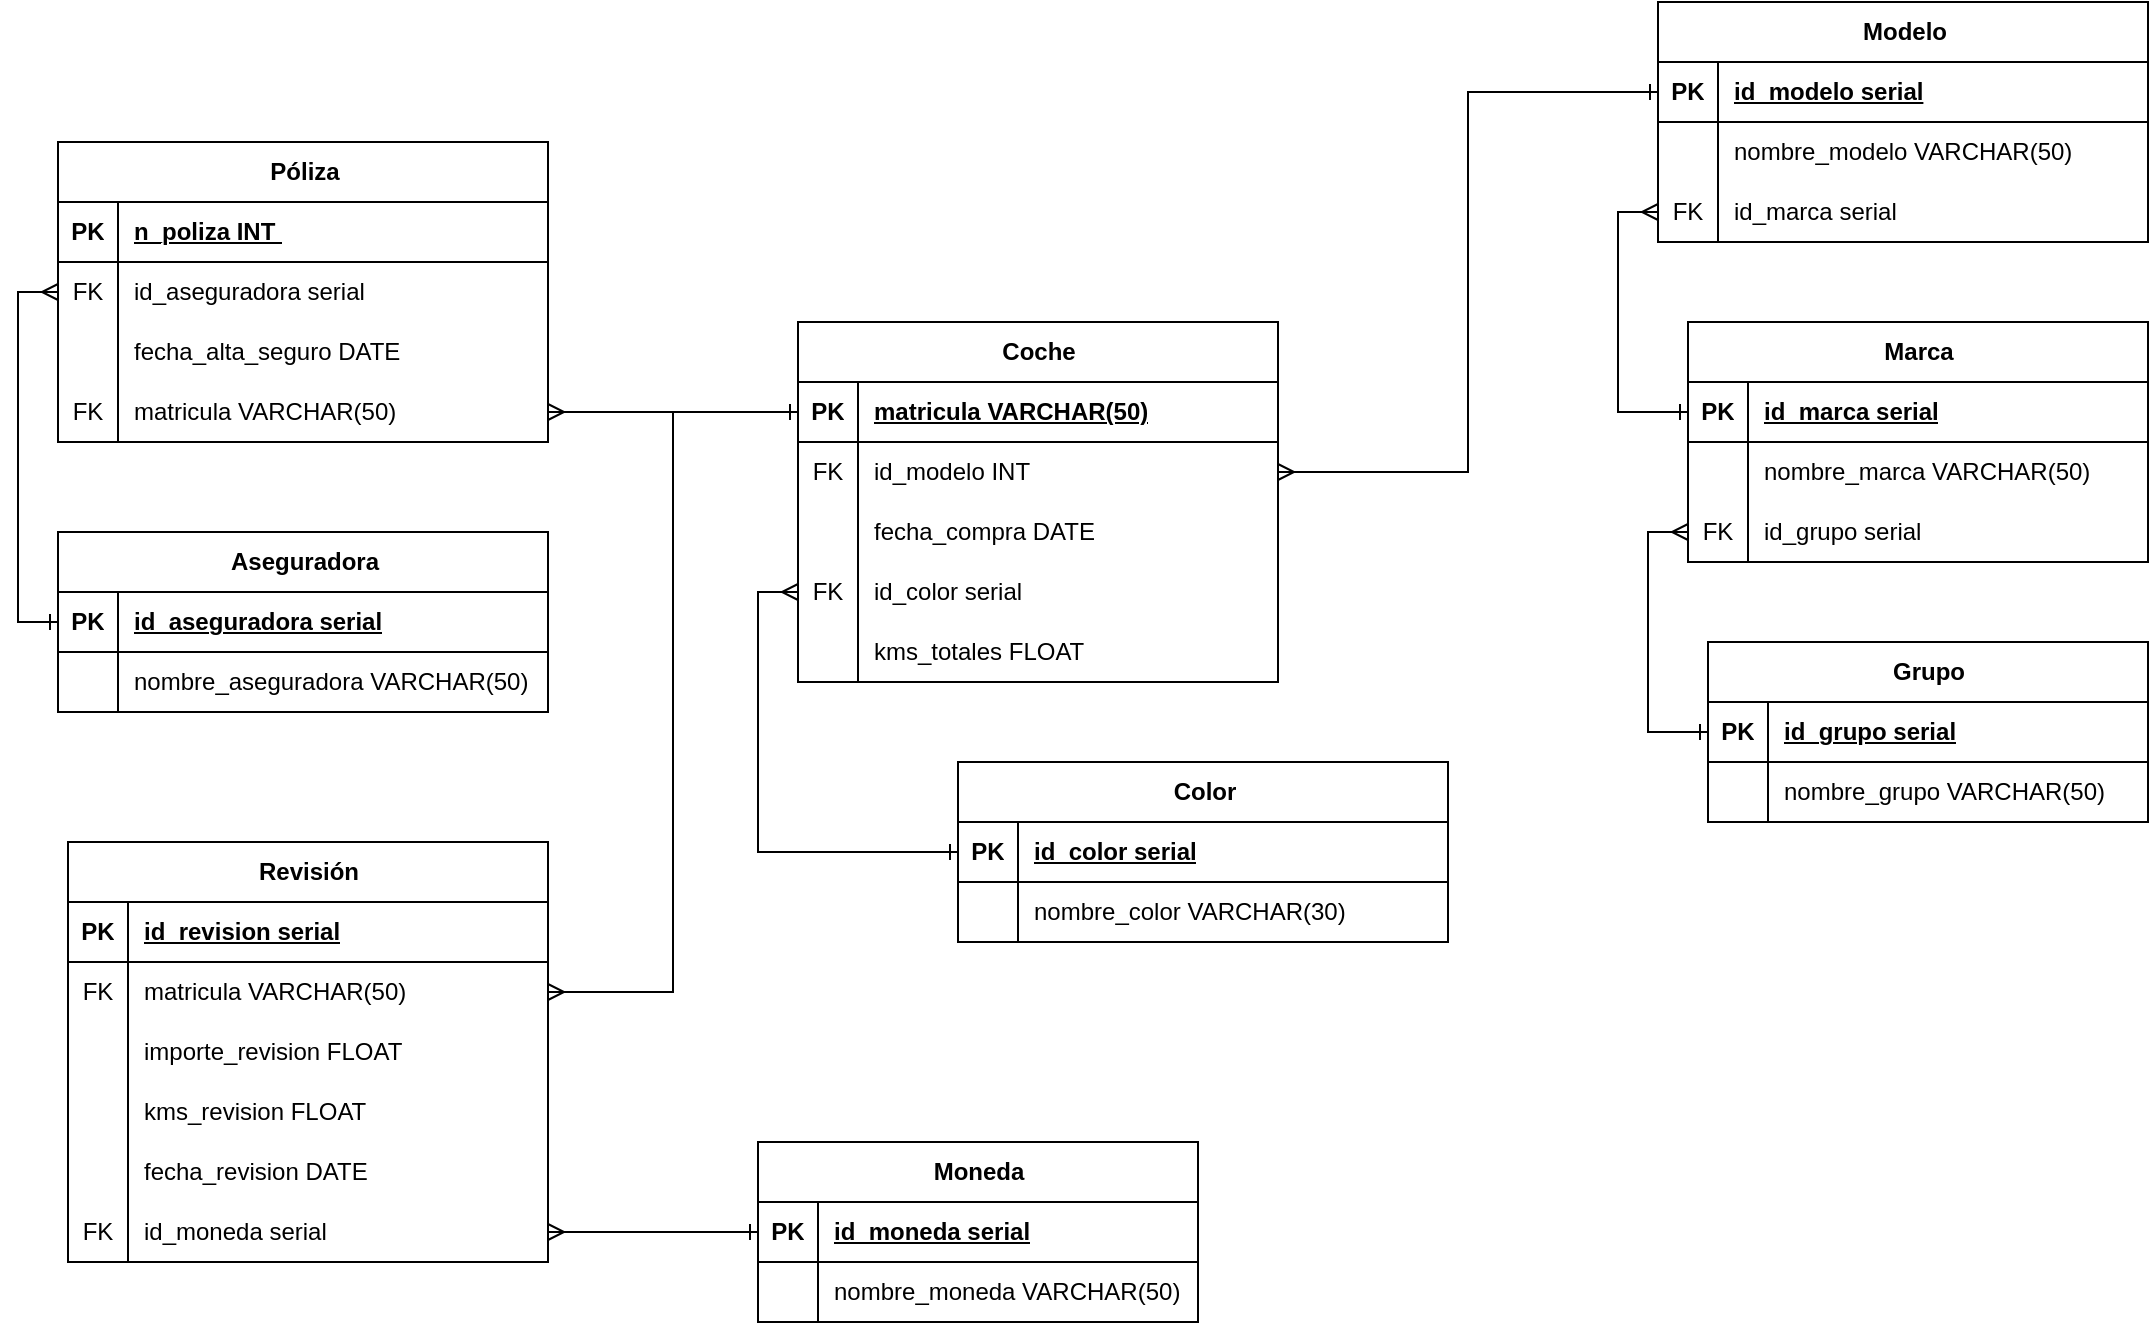 <mxfile version="21.6.8" type="device">
  <diagram id="C5RBs43oDa-KdzZeNtuy" name="Page-1">
    <mxGraphModel dx="1041" dy="820" grid="1" gridSize="10" guides="1" tooltips="1" connect="1" arrows="1" fold="1" page="1" pageScale="1" pageWidth="827" pageHeight="1169" math="0" shadow="0">
      <root>
        <mxCell id="WIyWlLk6GJQsqaUBKTNV-0" />
        <mxCell id="WIyWlLk6GJQsqaUBKTNV-1" parent="WIyWlLk6GJQsqaUBKTNV-0" />
        <mxCell id="bD9-kRWBOgqhLCxQoNnA-15" value="Coche" style="shape=table;startSize=30;container=1;collapsible=1;childLayout=tableLayout;fixedRows=1;rowLines=0;fontStyle=1;align=center;resizeLast=1;html=1;" parent="WIyWlLk6GJQsqaUBKTNV-1" vertex="1">
          <mxGeometry x="460" y="220" width="240" height="180" as="geometry" />
        </mxCell>
        <mxCell id="bD9-kRWBOgqhLCxQoNnA-16" value="" style="shape=tableRow;horizontal=0;startSize=0;swimlaneHead=0;swimlaneBody=0;fillColor=none;collapsible=0;dropTarget=0;points=[[0,0.5],[1,0.5]];portConstraint=eastwest;top=0;left=0;right=0;bottom=1;" parent="bD9-kRWBOgqhLCxQoNnA-15" vertex="1">
          <mxGeometry y="30" width="240" height="30" as="geometry" />
        </mxCell>
        <mxCell id="bD9-kRWBOgqhLCxQoNnA-17" value="PK" style="shape=partialRectangle;connectable=0;fillColor=none;top=0;left=0;bottom=0;right=0;fontStyle=1;overflow=hidden;whiteSpace=wrap;html=1;" parent="bD9-kRWBOgqhLCxQoNnA-16" vertex="1">
          <mxGeometry width="30" height="30" as="geometry">
            <mxRectangle width="30" height="30" as="alternateBounds" />
          </mxGeometry>
        </mxCell>
        <mxCell id="bD9-kRWBOgqhLCxQoNnA-18" value="matricula VARCHAR(50)" style="shape=partialRectangle;connectable=0;fillColor=none;top=0;left=0;bottom=0;right=0;align=left;spacingLeft=6;fontStyle=5;overflow=hidden;whiteSpace=wrap;html=1;" parent="bD9-kRWBOgqhLCxQoNnA-16" vertex="1">
          <mxGeometry x="30" width="210" height="30" as="geometry">
            <mxRectangle width="210" height="30" as="alternateBounds" />
          </mxGeometry>
        </mxCell>
        <mxCell id="bD9-kRWBOgqhLCxQoNnA-25" value="" style="shape=tableRow;horizontal=0;startSize=0;swimlaneHead=0;swimlaneBody=0;fillColor=none;collapsible=0;dropTarget=0;points=[[0,0.5],[1,0.5]];portConstraint=eastwest;top=0;left=0;right=0;bottom=0;" parent="bD9-kRWBOgqhLCxQoNnA-15" vertex="1">
          <mxGeometry y="60" width="240" height="30" as="geometry" />
        </mxCell>
        <mxCell id="bD9-kRWBOgqhLCxQoNnA-26" value="FK" style="shape=partialRectangle;connectable=0;fillColor=none;top=0;left=0;bottom=0;right=0;editable=1;overflow=hidden;whiteSpace=wrap;html=1;" parent="bD9-kRWBOgqhLCxQoNnA-25" vertex="1">
          <mxGeometry width="30" height="30" as="geometry">
            <mxRectangle width="30" height="30" as="alternateBounds" />
          </mxGeometry>
        </mxCell>
        <mxCell id="bD9-kRWBOgqhLCxQoNnA-27" value="id_modelo INT&amp;nbsp;" style="shape=partialRectangle;connectable=0;fillColor=none;top=0;left=0;bottom=0;right=0;align=left;spacingLeft=6;overflow=hidden;whiteSpace=wrap;html=1;" parent="bD9-kRWBOgqhLCxQoNnA-25" vertex="1">
          <mxGeometry x="30" width="210" height="30" as="geometry">
            <mxRectangle width="210" height="30" as="alternateBounds" />
          </mxGeometry>
        </mxCell>
        <mxCell id="bD9-kRWBOgqhLCxQoNnA-41" value="" style="shape=tableRow;horizontal=0;startSize=0;swimlaneHead=0;swimlaneBody=0;fillColor=none;collapsible=0;dropTarget=0;points=[[0,0.5],[1,0.5]];portConstraint=eastwest;top=0;left=0;right=0;bottom=0;" parent="bD9-kRWBOgqhLCxQoNnA-15" vertex="1">
          <mxGeometry y="90" width="240" height="30" as="geometry" />
        </mxCell>
        <mxCell id="bD9-kRWBOgqhLCxQoNnA-42" value="" style="shape=partialRectangle;connectable=0;fillColor=none;top=0;left=0;bottom=0;right=0;editable=1;overflow=hidden;whiteSpace=wrap;html=1;" parent="bD9-kRWBOgqhLCxQoNnA-41" vertex="1">
          <mxGeometry width="30" height="30" as="geometry">
            <mxRectangle width="30" height="30" as="alternateBounds" />
          </mxGeometry>
        </mxCell>
        <mxCell id="bD9-kRWBOgqhLCxQoNnA-43" value="fecha_compra DATE" style="shape=partialRectangle;connectable=0;fillColor=none;top=0;left=0;bottom=0;right=0;align=left;spacingLeft=6;overflow=hidden;whiteSpace=wrap;html=1;" parent="bD9-kRWBOgqhLCxQoNnA-41" vertex="1">
          <mxGeometry x="30" width="210" height="30" as="geometry">
            <mxRectangle width="210" height="30" as="alternateBounds" />
          </mxGeometry>
        </mxCell>
        <mxCell id="bD9-kRWBOgqhLCxQoNnA-44" value="" style="shape=tableRow;horizontal=0;startSize=0;swimlaneHead=0;swimlaneBody=0;fillColor=none;collapsible=0;dropTarget=0;points=[[0,0.5],[1,0.5]];portConstraint=eastwest;top=0;left=0;right=0;bottom=0;" parent="bD9-kRWBOgqhLCxQoNnA-15" vertex="1">
          <mxGeometry y="120" width="240" height="30" as="geometry" />
        </mxCell>
        <mxCell id="bD9-kRWBOgqhLCxQoNnA-45" value="FK" style="shape=partialRectangle;connectable=0;fillColor=none;top=0;left=0;bottom=0;right=0;editable=1;overflow=hidden;whiteSpace=wrap;html=1;" parent="bD9-kRWBOgqhLCxQoNnA-44" vertex="1">
          <mxGeometry width="30" height="30" as="geometry">
            <mxRectangle width="30" height="30" as="alternateBounds" />
          </mxGeometry>
        </mxCell>
        <mxCell id="bD9-kRWBOgqhLCxQoNnA-46" value="id_color serial" style="shape=partialRectangle;connectable=0;fillColor=none;top=0;left=0;bottom=0;right=0;align=left;spacingLeft=6;overflow=hidden;whiteSpace=wrap;html=1;" parent="bD9-kRWBOgqhLCxQoNnA-44" vertex="1">
          <mxGeometry x="30" width="210" height="30" as="geometry">
            <mxRectangle width="210" height="30" as="alternateBounds" />
          </mxGeometry>
        </mxCell>
        <mxCell id="bD9-kRWBOgqhLCxQoNnA-71" value="" style="shape=tableRow;horizontal=0;startSize=0;swimlaneHead=0;swimlaneBody=0;fillColor=none;collapsible=0;dropTarget=0;points=[[0,0.5],[1,0.5]];portConstraint=eastwest;top=0;left=0;right=0;bottom=0;" parent="bD9-kRWBOgqhLCxQoNnA-15" vertex="1">
          <mxGeometry y="150" width="240" height="30" as="geometry" />
        </mxCell>
        <mxCell id="bD9-kRWBOgqhLCxQoNnA-72" value="" style="shape=partialRectangle;connectable=0;fillColor=none;top=0;left=0;bottom=0;right=0;editable=1;overflow=hidden;whiteSpace=wrap;html=1;" parent="bD9-kRWBOgqhLCxQoNnA-71" vertex="1">
          <mxGeometry width="30" height="30" as="geometry">
            <mxRectangle width="30" height="30" as="alternateBounds" />
          </mxGeometry>
        </mxCell>
        <mxCell id="bD9-kRWBOgqhLCxQoNnA-73" value="kms_totales FLOAT" style="shape=partialRectangle;connectable=0;fillColor=none;top=0;left=0;bottom=0;right=0;align=left;spacingLeft=6;overflow=hidden;whiteSpace=wrap;html=1;" parent="bD9-kRWBOgqhLCxQoNnA-71" vertex="1">
          <mxGeometry x="30" width="210" height="30" as="geometry">
            <mxRectangle width="210" height="30" as="alternateBounds" />
          </mxGeometry>
        </mxCell>
        <mxCell id="bD9-kRWBOgqhLCxQoNnA-74" value="Grupo" style="shape=table;startSize=30;container=1;collapsible=1;childLayout=tableLayout;fixedRows=1;rowLines=0;fontStyle=1;align=center;resizeLast=1;html=1;" parent="WIyWlLk6GJQsqaUBKTNV-1" vertex="1">
          <mxGeometry x="915" y="380" width="220" height="90" as="geometry" />
        </mxCell>
        <mxCell id="bD9-kRWBOgqhLCxQoNnA-75" value="" style="shape=tableRow;horizontal=0;startSize=0;swimlaneHead=0;swimlaneBody=0;fillColor=none;collapsible=0;dropTarget=0;points=[[0,0.5],[1,0.5]];portConstraint=eastwest;top=0;left=0;right=0;bottom=1;" parent="bD9-kRWBOgqhLCxQoNnA-74" vertex="1">
          <mxGeometry y="30" width="220" height="30" as="geometry" />
        </mxCell>
        <mxCell id="bD9-kRWBOgqhLCxQoNnA-76" value="PK" style="shape=partialRectangle;connectable=0;fillColor=none;top=0;left=0;bottom=0;right=0;fontStyle=1;overflow=hidden;whiteSpace=wrap;html=1;" parent="bD9-kRWBOgqhLCxQoNnA-75" vertex="1">
          <mxGeometry width="30" height="30" as="geometry">
            <mxRectangle width="30" height="30" as="alternateBounds" />
          </mxGeometry>
        </mxCell>
        <mxCell id="bD9-kRWBOgqhLCxQoNnA-77" value="id_grupo serial" style="shape=partialRectangle;connectable=0;fillColor=none;top=0;left=0;bottom=0;right=0;align=left;spacingLeft=6;fontStyle=5;overflow=hidden;whiteSpace=wrap;html=1;" parent="bD9-kRWBOgqhLCxQoNnA-75" vertex="1">
          <mxGeometry x="30" width="190" height="30" as="geometry">
            <mxRectangle width="190" height="30" as="alternateBounds" />
          </mxGeometry>
        </mxCell>
        <mxCell id="bD9-kRWBOgqhLCxQoNnA-78" value="" style="shape=tableRow;horizontal=0;startSize=0;swimlaneHead=0;swimlaneBody=0;fillColor=none;collapsible=0;dropTarget=0;points=[[0,0.5],[1,0.5]];portConstraint=eastwest;top=0;left=0;right=0;bottom=0;" parent="bD9-kRWBOgqhLCxQoNnA-74" vertex="1">
          <mxGeometry y="60" width="220" height="30" as="geometry" />
        </mxCell>
        <mxCell id="bD9-kRWBOgqhLCxQoNnA-79" value="" style="shape=partialRectangle;connectable=0;fillColor=none;top=0;left=0;bottom=0;right=0;editable=1;overflow=hidden;whiteSpace=wrap;html=1;" parent="bD9-kRWBOgqhLCxQoNnA-78" vertex="1">
          <mxGeometry width="30" height="30" as="geometry">
            <mxRectangle width="30" height="30" as="alternateBounds" />
          </mxGeometry>
        </mxCell>
        <mxCell id="bD9-kRWBOgqhLCxQoNnA-80" value="nombre_grupo VARCHAR(50)&amp;nbsp;" style="shape=partialRectangle;connectable=0;fillColor=none;top=0;left=0;bottom=0;right=0;align=left;spacingLeft=6;overflow=hidden;whiteSpace=wrap;html=1;" parent="bD9-kRWBOgqhLCxQoNnA-78" vertex="1">
          <mxGeometry x="30" width="190" height="30" as="geometry">
            <mxRectangle width="190" height="30" as="alternateBounds" />
          </mxGeometry>
        </mxCell>
        <mxCell id="bD9-kRWBOgqhLCxQoNnA-87" value="Marca" style="shape=table;startSize=30;container=1;collapsible=1;childLayout=tableLayout;fixedRows=1;rowLines=0;fontStyle=1;align=center;resizeLast=1;html=1;" parent="WIyWlLk6GJQsqaUBKTNV-1" vertex="1">
          <mxGeometry x="905" y="220" width="230" height="120" as="geometry" />
        </mxCell>
        <mxCell id="bD9-kRWBOgqhLCxQoNnA-88" value="" style="shape=tableRow;horizontal=0;startSize=0;swimlaneHead=0;swimlaneBody=0;fillColor=none;collapsible=0;dropTarget=0;points=[[0,0.5],[1,0.5]];portConstraint=eastwest;top=0;left=0;right=0;bottom=1;" parent="bD9-kRWBOgqhLCxQoNnA-87" vertex="1">
          <mxGeometry y="30" width="230" height="30" as="geometry" />
        </mxCell>
        <mxCell id="bD9-kRWBOgqhLCxQoNnA-89" value="PK" style="shape=partialRectangle;connectable=0;fillColor=none;top=0;left=0;bottom=0;right=0;fontStyle=1;overflow=hidden;whiteSpace=wrap;html=1;" parent="bD9-kRWBOgqhLCxQoNnA-88" vertex="1">
          <mxGeometry width="30" height="30" as="geometry">
            <mxRectangle width="30" height="30" as="alternateBounds" />
          </mxGeometry>
        </mxCell>
        <mxCell id="bD9-kRWBOgqhLCxQoNnA-90" value="id_marca serial" style="shape=partialRectangle;connectable=0;fillColor=none;top=0;left=0;bottom=0;right=0;align=left;spacingLeft=6;fontStyle=5;overflow=hidden;whiteSpace=wrap;html=1;" parent="bD9-kRWBOgqhLCxQoNnA-88" vertex="1">
          <mxGeometry x="30" width="200" height="30" as="geometry">
            <mxRectangle width="200" height="30" as="alternateBounds" />
          </mxGeometry>
        </mxCell>
        <mxCell id="bD9-kRWBOgqhLCxQoNnA-91" value="" style="shape=tableRow;horizontal=0;startSize=0;swimlaneHead=0;swimlaneBody=0;fillColor=none;collapsible=0;dropTarget=0;points=[[0,0.5],[1,0.5]];portConstraint=eastwest;top=0;left=0;right=0;bottom=0;" parent="bD9-kRWBOgqhLCxQoNnA-87" vertex="1">
          <mxGeometry y="60" width="230" height="30" as="geometry" />
        </mxCell>
        <mxCell id="bD9-kRWBOgqhLCxQoNnA-92" value="" style="shape=partialRectangle;connectable=0;fillColor=none;top=0;left=0;bottom=0;right=0;editable=1;overflow=hidden;whiteSpace=wrap;html=1;" parent="bD9-kRWBOgqhLCxQoNnA-91" vertex="1">
          <mxGeometry width="30" height="30" as="geometry">
            <mxRectangle width="30" height="30" as="alternateBounds" />
          </mxGeometry>
        </mxCell>
        <mxCell id="bD9-kRWBOgqhLCxQoNnA-93" value="nombre_marca VARCHAR(50)" style="shape=partialRectangle;connectable=0;fillColor=none;top=0;left=0;bottom=0;right=0;align=left;spacingLeft=6;overflow=hidden;whiteSpace=wrap;html=1;" parent="bD9-kRWBOgqhLCxQoNnA-91" vertex="1">
          <mxGeometry x="30" width="200" height="30" as="geometry">
            <mxRectangle width="200" height="30" as="alternateBounds" />
          </mxGeometry>
        </mxCell>
        <mxCell id="bD9-kRWBOgqhLCxQoNnA-113" value="" style="shape=tableRow;horizontal=0;startSize=0;swimlaneHead=0;swimlaneBody=0;fillColor=none;collapsible=0;dropTarget=0;points=[[0,0.5],[1,0.5]];portConstraint=eastwest;top=0;left=0;right=0;bottom=0;" parent="bD9-kRWBOgqhLCxQoNnA-87" vertex="1">
          <mxGeometry y="90" width="230" height="30" as="geometry" />
        </mxCell>
        <mxCell id="bD9-kRWBOgqhLCxQoNnA-114" value="FK" style="shape=partialRectangle;connectable=0;fillColor=none;top=0;left=0;bottom=0;right=0;editable=1;overflow=hidden;whiteSpace=wrap;html=1;" parent="bD9-kRWBOgqhLCxQoNnA-113" vertex="1">
          <mxGeometry width="30" height="30" as="geometry">
            <mxRectangle width="30" height="30" as="alternateBounds" />
          </mxGeometry>
        </mxCell>
        <mxCell id="bD9-kRWBOgqhLCxQoNnA-115" value="id_grupo&amp;nbsp;serial" style="shape=partialRectangle;connectable=0;fillColor=none;top=0;left=0;bottom=0;right=0;align=left;spacingLeft=6;overflow=hidden;whiteSpace=wrap;html=1;" parent="bD9-kRWBOgqhLCxQoNnA-113" vertex="1">
          <mxGeometry x="30" width="200" height="30" as="geometry">
            <mxRectangle width="200" height="30" as="alternateBounds" />
          </mxGeometry>
        </mxCell>
        <mxCell id="bD9-kRWBOgqhLCxQoNnA-100" value="Modelo" style="shape=table;startSize=30;container=1;collapsible=1;childLayout=tableLayout;fixedRows=1;rowLines=0;fontStyle=1;align=center;resizeLast=1;html=1;" parent="WIyWlLk6GJQsqaUBKTNV-1" vertex="1">
          <mxGeometry x="890" y="60" width="245" height="120" as="geometry" />
        </mxCell>
        <mxCell id="bD9-kRWBOgqhLCxQoNnA-101" value="" style="shape=tableRow;horizontal=0;startSize=0;swimlaneHead=0;swimlaneBody=0;fillColor=none;collapsible=0;dropTarget=0;points=[[0,0.5],[1,0.5]];portConstraint=eastwest;top=0;left=0;right=0;bottom=1;" parent="bD9-kRWBOgqhLCxQoNnA-100" vertex="1">
          <mxGeometry y="30" width="245" height="30" as="geometry" />
        </mxCell>
        <mxCell id="bD9-kRWBOgqhLCxQoNnA-102" value="PK" style="shape=partialRectangle;connectable=0;fillColor=none;top=0;left=0;bottom=0;right=0;fontStyle=1;overflow=hidden;whiteSpace=wrap;html=1;" parent="bD9-kRWBOgqhLCxQoNnA-101" vertex="1">
          <mxGeometry width="30" height="30" as="geometry">
            <mxRectangle width="30" height="30" as="alternateBounds" />
          </mxGeometry>
        </mxCell>
        <mxCell id="bD9-kRWBOgqhLCxQoNnA-103" value="id_modelo&amp;nbsp;serial" style="shape=partialRectangle;connectable=0;fillColor=none;top=0;left=0;bottom=0;right=0;align=left;spacingLeft=6;fontStyle=5;overflow=hidden;whiteSpace=wrap;html=1;" parent="bD9-kRWBOgqhLCxQoNnA-101" vertex="1">
          <mxGeometry x="30" width="215" height="30" as="geometry">
            <mxRectangle width="215" height="30" as="alternateBounds" />
          </mxGeometry>
        </mxCell>
        <mxCell id="bD9-kRWBOgqhLCxQoNnA-104" value="" style="shape=tableRow;horizontal=0;startSize=0;swimlaneHead=0;swimlaneBody=0;fillColor=none;collapsible=0;dropTarget=0;points=[[0,0.5],[1,0.5]];portConstraint=eastwest;top=0;left=0;right=0;bottom=0;" parent="bD9-kRWBOgqhLCxQoNnA-100" vertex="1">
          <mxGeometry y="60" width="245" height="30" as="geometry" />
        </mxCell>
        <mxCell id="bD9-kRWBOgqhLCxQoNnA-105" value="" style="shape=partialRectangle;connectable=0;fillColor=none;top=0;left=0;bottom=0;right=0;editable=1;overflow=hidden;whiteSpace=wrap;html=1;" parent="bD9-kRWBOgqhLCxQoNnA-104" vertex="1">
          <mxGeometry width="30" height="30" as="geometry">
            <mxRectangle width="30" height="30" as="alternateBounds" />
          </mxGeometry>
        </mxCell>
        <mxCell id="bD9-kRWBOgqhLCxQoNnA-106" value="nombre_modelo VARCHAR(50)" style="shape=partialRectangle;connectable=0;fillColor=none;top=0;left=0;bottom=0;right=0;align=left;spacingLeft=6;overflow=hidden;whiteSpace=wrap;html=1;" parent="bD9-kRWBOgqhLCxQoNnA-104" vertex="1">
          <mxGeometry x="30" width="215" height="30" as="geometry">
            <mxRectangle width="215" height="30" as="alternateBounds" />
          </mxGeometry>
        </mxCell>
        <mxCell id="bD9-kRWBOgqhLCxQoNnA-107" value="" style="shape=tableRow;horizontal=0;startSize=0;swimlaneHead=0;swimlaneBody=0;fillColor=none;collapsible=0;dropTarget=0;points=[[0,0.5],[1,0.5]];portConstraint=eastwest;top=0;left=0;right=0;bottom=0;" parent="bD9-kRWBOgqhLCxQoNnA-100" vertex="1">
          <mxGeometry y="90" width="245" height="30" as="geometry" />
        </mxCell>
        <mxCell id="bD9-kRWBOgqhLCxQoNnA-108" value="FK" style="shape=partialRectangle;connectable=0;fillColor=none;top=0;left=0;bottom=0;right=0;editable=1;overflow=hidden;whiteSpace=wrap;html=1;" parent="bD9-kRWBOgqhLCxQoNnA-107" vertex="1">
          <mxGeometry width="30" height="30" as="geometry">
            <mxRectangle width="30" height="30" as="alternateBounds" />
          </mxGeometry>
        </mxCell>
        <mxCell id="bD9-kRWBOgqhLCxQoNnA-109" value="id_marca&amp;nbsp;serial" style="shape=partialRectangle;connectable=0;fillColor=none;top=0;left=0;bottom=0;right=0;align=left;spacingLeft=6;overflow=hidden;whiteSpace=wrap;html=1;" parent="bD9-kRWBOgqhLCxQoNnA-107" vertex="1">
          <mxGeometry x="30" width="215" height="30" as="geometry">
            <mxRectangle width="215" height="30" as="alternateBounds" />
          </mxGeometry>
        </mxCell>
        <mxCell id="bD9-kRWBOgqhLCxQoNnA-138" value="Aseguradora" style="shape=table;startSize=30;container=1;collapsible=1;childLayout=tableLayout;fixedRows=1;rowLines=0;fontStyle=1;align=center;resizeLast=1;html=1;" parent="WIyWlLk6GJQsqaUBKTNV-1" vertex="1">
          <mxGeometry x="90" y="325" width="245" height="90" as="geometry" />
        </mxCell>
        <mxCell id="bD9-kRWBOgqhLCxQoNnA-139" value="" style="shape=tableRow;horizontal=0;startSize=0;swimlaneHead=0;swimlaneBody=0;fillColor=none;collapsible=0;dropTarget=0;points=[[0,0.5],[1,0.5]];portConstraint=eastwest;top=0;left=0;right=0;bottom=1;" parent="bD9-kRWBOgqhLCxQoNnA-138" vertex="1">
          <mxGeometry y="30" width="245" height="30" as="geometry" />
        </mxCell>
        <mxCell id="bD9-kRWBOgqhLCxQoNnA-140" value="PK" style="shape=partialRectangle;connectable=0;fillColor=none;top=0;left=0;bottom=0;right=0;fontStyle=1;overflow=hidden;whiteSpace=wrap;html=1;" parent="bD9-kRWBOgqhLCxQoNnA-139" vertex="1">
          <mxGeometry width="30" height="30" as="geometry">
            <mxRectangle width="30" height="30" as="alternateBounds" />
          </mxGeometry>
        </mxCell>
        <mxCell id="bD9-kRWBOgqhLCxQoNnA-141" value="id_aseguradora&amp;nbsp;serial" style="shape=partialRectangle;connectable=0;fillColor=none;top=0;left=0;bottom=0;right=0;align=left;spacingLeft=6;fontStyle=5;overflow=hidden;whiteSpace=wrap;html=1;" parent="bD9-kRWBOgqhLCxQoNnA-139" vertex="1">
          <mxGeometry x="30" width="215" height="30" as="geometry">
            <mxRectangle width="215" height="30" as="alternateBounds" />
          </mxGeometry>
        </mxCell>
        <mxCell id="bD9-kRWBOgqhLCxQoNnA-142" value="" style="shape=tableRow;horizontal=0;startSize=0;swimlaneHead=0;swimlaneBody=0;fillColor=none;collapsible=0;dropTarget=0;points=[[0,0.5],[1,0.5]];portConstraint=eastwest;top=0;left=0;right=0;bottom=0;" parent="bD9-kRWBOgqhLCxQoNnA-138" vertex="1">
          <mxGeometry y="60" width="245" height="30" as="geometry" />
        </mxCell>
        <mxCell id="bD9-kRWBOgqhLCxQoNnA-143" value="" style="shape=partialRectangle;connectable=0;fillColor=none;top=0;left=0;bottom=0;right=0;editable=1;overflow=hidden;whiteSpace=wrap;html=1;" parent="bD9-kRWBOgqhLCxQoNnA-142" vertex="1">
          <mxGeometry width="30" height="30" as="geometry">
            <mxRectangle width="30" height="30" as="alternateBounds" />
          </mxGeometry>
        </mxCell>
        <mxCell id="bD9-kRWBOgqhLCxQoNnA-144" value="nombre_aseguradora VARCHAR(50)" style="shape=partialRectangle;connectable=0;fillColor=none;top=0;left=0;bottom=0;right=0;align=left;spacingLeft=6;overflow=hidden;whiteSpace=wrap;html=1;" parent="bD9-kRWBOgqhLCxQoNnA-142" vertex="1">
          <mxGeometry x="30" width="215" height="30" as="geometry">
            <mxRectangle width="215" height="30" as="alternateBounds" />
          </mxGeometry>
        </mxCell>
        <mxCell id="bD9-kRWBOgqhLCxQoNnA-152" value="Póliza" style="shape=table;startSize=30;container=1;collapsible=1;childLayout=tableLayout;fixedRows=1;rowLines=0;fontStyle=1;align=center;resizeLast=1;html=1;" parent="WIyWlLk6GJQsqaUBKTNV-1" vertex="1">
          <mxGeometry x="90" y="130" width="245" height="150" as="geometry" />
        </mxCell>
        <mxCell id="bD9-kRWBOgqhLCxQoNnA-153" value="" style="shape=tableRow;horizontal=0;startSize=0;swimlaneHead=0;swimlaneBody=0;fillColor=none;collapsible=0;dropTarget=0;points=[[0,0.5],[1,0.5]];portConstraint=eastwest;top=0;left=0;right=0;bottom=1;" parent="bD9-kRWBOgqhLCxQoNnA-152" vertex="1">
          <mxGeometry y="30" width="245" height="30" as="geometry" />
        </mxCell>
        <mxCell id="bD9-kRWBOgqhLCxQoNnA-154" value="PK" style="shape=partialRectangle;connectable=0;fillColor=none;top=0;left=0;bottom=0;right=0;fontStyle=1;overflow=hidden;whiteSpace=wrap;html=1;" parent="bD9-kRWBOgqhLCxQoNnA-153" vertex="1">
          <mxGeometry width="30" height="30" as="geometry">
            <mxRectangle width="30" height="30" as="alternateBounds" />
          </mxGeometry>
        </mxCell>
        <mxCell id="bD9-kRWBOgqhLCxQoNnA-155" value="n_poliza&amp;nbsp;INT&amp;nbsp;" style="shape=partialRectangle;connectable=0;fillColor=none;top=0;left=0;bottom=0;right=0;align=left;spacingLeft=6;fontStyle=5;overflow=hidden;whiteSpace=wrap;html=1;" parent="bD9-kRWBOgqhLCxQoNnA-153" vertex="1">
          <mxGeometry x="30" width="215" height="30" as="geometry">
            <mxRectangle width="215" height="30" as="alternateBounds" />
          </mxGeometry>
        </mxCell>
        <mxCell id="bD9-kRWBOgqhLCxQoNnA-156" value="" style="shape=tableRow;horizontal=0;startSize=0;swimlaneHead=0;swimlaneBody=0;fillColor=none;collapsible=0;dropTarget=0;points=[[0,0.5],[1,0.5]];portConstraint=eastwest;top=0;left=0;right=0;bottom=0;" parent="bD9-kRWBOgqhLCxQoNnA-152" vertex="1">
          <mxGeometry y="60" width="245" height="30" as="geometry" />
        </mxCell>
        <mxCell id="bD9-kRWBOgqhLCxQoNnA-157" value="FK" style="shape=partialRectangle;connectable=0;fillColor=none;top=0;left=0;bottom=0;right=0;editable=1;overflow=hidden;whiteSpace=wrap;html=1;" parent="bD9-kRWBOgqhLCxQoNnA-156" vertex="1">
          <mxGeometry width="30" height="30" as="geometry">
            <mxRectangle width="30" height="30" as="alternateBounds" />
          </mxGeometry>
        </mxCell>
        <mxCell id="bD9-kRWBOgqhLCxQoNnA-158" value="id_aseguradora serial" style="shape=partialRectangle;connectable=0;fillColor=none;top=0;left=0;bottom=0;right=0;align=left;spacingLeft=6;overflow=hidden;whiteSpace=wrap;html=1;" parent="bD9-kRWBOgqhLCxQoNnA-156" vertex="1">
          <mxGeometry x="30" width="215" height="30" as="geometry">
            <mxRectangle width="215" height="30" as="alternateBounds" />
          </mxGeometry>
        </mxCell>
        <mxCell id="bD9-kRWBOgqhLCxQoNnA-159" value="" style="shape=tableRow;horizontal=0;startSize=0;swimlaneHead=0;swimlaneBody=0;fillColor=none;collapsible=0;dropTarget=0;points=[[0,0.5],[1,0.5]];portConstraint=eastwest;top=0;left=0;right=0;bottom=0;" parent="bD9-kRWBOgqhLCxQoNnA-152" vertex="1">
          <mxGeometry y="90" width="245" height="30" as="geometry" />
        </mxCell>
        <mxCell id="bD9-kRWBOgqhLCxQoNnA-160" value="" style="shape=partialRectangle;connectable=0;fillColor=none;top=0;left=0;bottom=0;right=0;editable=1;overflow=hidden;whiteSpace=wrap;html=1;" parent="bD9-kRWBOgqhLCxQoNnA-159" vertex="1">
          <mxGeometry width="30" height="30" as="geometry">
            <mxRectangle width="30" height="30" as="alternateBounds" />
          </mxGeometry>
        </mxCell>
        <mxCell id="bD9-kRWBOgqhLCxQoNnA-161" value="fecha_alta_seguro DATE" style="shape=partialRectangle;connectable=0;fillColor=none;top=0;left=0;bottom=0;right=0;align=left;spacingLeft=6;overflow=hidden;whiteSpace=wrap;html=1;" parent="bD9-kRWBOgqhLCxQoNnA-159" vertex="1">
          <mxGeometry x="30" width="215" height="30" as="geometry">
            <mxRectangle width="215" height="30" as="alternateBounds" />
          </mxGeometry>
        </mxCell>
        <mxCell id="QAYhD4qH-p56fKQbkCo9-4" value="" style="shape=tableRow;horizontal=0;startSize=0;swimlaneHead=0;swimlaneBody=0;fillColor=none;collapsible=0;dropTarget=0;points=[[0,0.5],[1,0.5]];portConstraint=eastwest;top=0;left=0;right=0;bottom=0;" parent="bD9-kRWBOgqhLCxQoNnA-152" vertex="1">
          <mxGeometry y="120" width="245" height="30" as="geometry" />
        </mxCell>
        <mxCell id="QAYhD4qH-p56fKQbkCo9-5" value="FK" style="shape=partialRectangle;connectable=0;fillColor=none;top=0;left=0;bottom=0;right=0;editable=1;overflow=hidden;whiteSpace=wrap;html=1;" parent="QAYhD4qH-p56fKQbkCo9-4" vertex="1">
          <mxGeometry width="30" height="30" as="geometry">
            <mxRectangle width="30" height="30" as="alternateBounds" />
          </mxGeometry>
        </mxCell>
        <mxCell id="QAYhD4qH-p56fKQbkCo9-6" value="matricula VARCHAR(50)" style="shape=partialRectangle;connectable=0;fillColor=none;top=0;left=0;bottom=0;right=0;align=left;spacingLeft=6;overflow=hidden;whiteSpace=wrap;html=1;" parent="QAYhD4qH-p56fKQbkCo9-4" vertex="1">
          <mxGeometry x="30" width="215" height="30" as="geometry">
            <mxRectangle width="215" height="30" as="alternateBounds" />
          </mxGeometry>
        </mxCell>
        <mxCell id="bD9-kRWBOgqhLCxQoNnA-167" value="Revisión" style="shape=table;startSize=30;container=1;collapsible=1;childLayout=tableLayout;fixedRows=1;rowLines=0;fontStyle=1;align=center;resizeLast=1;html=1;" parent="WIyWlLk6GJQsqaUBKTNV-1" vertex="1">
          <mxGeometry x="95" y="480" width="240" height="210" as="geometry" />
        </mxCell>
        <mxCell id="bD9-kRWBOgqhLCxQoNnA-168" value="" style="shape=tableRow;horizontal=0;startSize=0;swimlaneHead=0;swimlaneBody=0;fillColor=none;collapsible=0;dropTarget=0;points=[[0,0.5],[1,0.5]];portConstraint=eastwest;top=0;left=0;right=0;bottom=1;" parent="bD9-kRWBOgqhLCxQoNnA-167" vertex="1">
          <mxGeometry y="30" width="240" height="30" as="geometry" />
        </mxCell>
        <mxCell id="bD9-kRWBOgqhLCxQoNnA-169" value="PK" style="shape=partialRectangle;connectable=0;fillColor=none;top=0;left=0;bottom=0;right=0;fontStyle=1;overflow=hidden;whiteSpace=wrap;html=1;" parent="bD9-kRWBOgqhLCxQoNnA-168" vertex="1">
          <mxGeometry width="30" height="30" as="geometry">
            <mxRectangle width="30" height="30" as="alternateBounds" />
          </mxGeometry>
        </mxCell>
        <mxCell id="bD9-kRWBOgqhLCxQoNnA-170" value="id_revision serial" style="shape=partialRectangle;connectable=0;fillColor=none;top=0;left=0;bottom=0;right=0;align=left;spacingLeft=6;fontStyle=5;overflow=hidden;whiteSpace=wrap;html=1;" parent="bD9-kRWBOgqhLCxQoNnA-168" vertex="1">
          <mxGeometry x="30" width="210" height="30" as="geometry">
            <mxRectangle width="210" height="30" as="alternateBounds" />
          </mxGeometry>
        </mxCell>
        <mxCell id="bD9-kRWBOgqhLCxQoNnA-198" value="" style="shape=tableRow;horizontal=0;startSize=0;swimlaneHead=0;swimlaneBody=0;fillColor=none;collapsible=0;dropTarget=0;points=[[0,0.5],[1,0.5]];portConstraint=eastwest;top=0;left=0;right=0;bottom=0;" parent="bD9-kRWBOgqhLCxQoNnA-167" vertex="1">
          <mxGeometry y="60" width="240" height="30" as="geometry" />
        </mxCell>
        <mxCell id="bD9-kRWBOgqhLCxQoNnA-199" value="FK" style="shape=partialRectangle;connectable=0;fillColor=none;top=0;left=0;bottom=0;right=0;editable=1;overflow=hidden;whiteSpace=wrap;html=1;" parent="bD9-kRWBOgqhLCxQoNnA-198" vertex="1">
          <mxGeometry width="30" height="30" as="geometry">
            <mxRectangle width="30" height="30" as="alternateBounds" />
          </mxGeometry>
        </mxCell>
        <mxCell id="bD9-kRWBOgqhLCxQoNnA-200" value="matricula VARCHAR(50)&amp;nbsp;" style="shape=partialRectangle;connectable=0;fillColor=none;top=0;left=0;bottom=0;right=0;align=left;spacingLeft=6;overflow=hidden;whiteSpace=wrap;html=1;" parent="bD9-kRWBOgqhLCxQoNnA-198" vertex="1">
          <mxGeometry x="30" width="210" height="30" as="geometry">
            <mxRectangle width="210" height="30" as="alternateBounds" />
          </mxGeometry>
        </mxCell>
        <mxCell id="bD9-kRWBOgqhLCxQoNnA-171" value="" style="shape=tableRow;horizontal=0;startSize=0;swimlaneHead=0;swimlaneBody=0;fillColor=none;collapsible=0;dropTarget=0;points=[[0,0.5],[1,0.5]];portConstraint=eastwest;top=0;left=0;right=0;bottom=0;" parent="bD9-kRWBOgqhLCxQoNnA-167" vertex="1">
          <mxGeometry y="90" width="240" height="30" as="geometry" />
        </mxCell>
        <mxCell id="bD9-kRWBOgqhLCxQoNnA-172" value="" style="shape=partialRectangle;connectable=0;fillColor=none;top=0;left=0;bottom=0;right=0;editable=1;overflow=hidden;whiteSpace=wrap;html=1;" parent="bD9-kRWBOgqhLCxQoNnA-171" vertex="1">
          <mxGeometry width="30" height="30" as="geometry">
            <mxRectangle width="30" height="30" as="alternateBounds" />
          </mxGeometry>
        </mxCell>
        <mxCell id="bD9-kRWBOgqhLCxQoNnA-173" value="importe_revision FLOAT" style="shape=partialRectangle;connectable=0;fillColor=none;top=0;left=0;bottom=0;right=0;align=left;spacingLeft=6;overflow=hidden;whiteSpace=wrap;html=1;" parent="bD9-kRWBOgqhLCxQoNnA-171" vertex="1">
          <mxGeometry x="30" width="210" height="30" as="geometry">
            <mxRectangle width="210" height="30" as="alternateBounds" />
          </mxGeometry>
        </mxCell>
        <mxCell id="bD9-kRWBOgqhLCxQoNnA-177" value="" style="shape=tableRow;horizontal=0;startSize=0;swimlaneHead=0;swimlaneBody=0;fillColor=none;collapsible=0;dropTarget=0;points=[[0,0.5],[1,0.5]];portConstraint=eastwest;top=0;left=0;right=0;bottom=0;" parent="bD9-kRWBOgqhLCxQoNnA-167" vertex="1">
          <mxGeometry y="120" width="240" height="30" as="geometry" />
        </mxCell>
        <mxCell id="bD9-kRWBOgqhLCxQoNnA-178" value="" style="shape=partialRectangle;connectable=0;fillColor=none;top=0;left=0;bottom=0;right=0;editable=1;overflow=hidden;whiteSpace=wrap;html=1;" parent="bD9-kRWBOgqhLCxQoNnA-177" vertex="1">
          <mxGeometry width="30" height="30" as="geometry">
            <mxRectangle width="30" height="30" as="alternateBounds" />
          </mxGeometry>
        </mxCell>
        <mxCell id="bD9-kRWBOgqhLCxQoNnA-179" value="kms_revision&amp;nbsp;FLOAT" style="shape=partialRectangle;connectable=0;fillColor=none;top=0;left=0;bottom=0;right=0;align=left;spacingLeft=6;overflow=hidden;whiteSpace=wrap;html=1;" parent="bD9-kRWBOgqhLCxQoNnA-177" vertex="1">
          <mxGeometry x="30" width="210" height="30" as="geometry">
            <mxRectangle width="210" height="30" as="alternateBounds" />
          </mxGeometry>
        </mxCell>
        <mxCell id="bD9-kRWBOgqhLCxQoNnA-180" value="" style="shape=tableRow;horizontal=0;startSize=0;swimlaneHead=0;swimlaneBody=0;fillColor=none;collapsible=0;dropTarget=0;points=[[0,0.5],[1,0.5]];portConstraint=eastwest;top=0;left=0;right=0;bottom=0;" parent="bD9-kRWBOgqhLCxQoNnA-167" vertex="1">
          <mxGeometry y="150" width="240" height="30" as="geometry" />
        </mxCell>
        <mxCell id="bD9-kRWBOgqhLCxQoNnA-181" value="" style="shape=partialRectangle;connectable=0;fillColor=none;top=0;left=0;bottom=0;right=0;editable=1;overflow=hidden;whiteSpace=wrap;html=1;" parent="bD9-kRWBOgqhLCxQoNnA-180" vertex="1">
          <mxGeometry width="30" height="30" as="geometry">
            <mxRectangle width="30" height="30" as="alternateBounds" />
          </mxGeometry>
        </mxCell>
        <mxCell id="bD9-kRWBOgqhLCxQoNnA-182" value="fecha_revision DATE" style="shape=partialRectangle;connectable=0;fillColor=none;top=0;left=0;bottom=0;right=0;align=left;spacingLeft=6;overflow=hidden;whiteSpace=wrap;html=1;" parent="bD9-kRWBOgqhLCxQoNnA-180" vertex="1">
          <mxGeometry x="30" width="210" height="30" as="geometry">
            <mxRectangle width="210" height="30" as="alternateBounds" />
          </mxGeometry>
        </mxCell>
        <mxCell id="QAYhD4qH-p56fKQbkCo9-17" value="" style="shape=tableRow;horizontal=0;startSize=0;swimlaneHead=0;swimlaneBody=0;fillColor=none;collapsible=0;dropTarget=0;points=[[0,0.5],[1,0.5]];portConstraint=eastwest;top=0;left=0;right=0;bottom=0;" parent="bD9-kRWBOgqhLCxQoNnA-167" vertex="1">
          <mxGeometry y="180" width="240" height="30" as="geometry" />
        </mxCell>
        <mxCell id="QAYhD4qH-p56fKQbkCo9-18" value="FK" style="shape=partialRectangle;connectable=0;fillColor=none;top=0;left=0;bottom=0;right=0;editable=1;overflow=hidden;whiteSpace=wrap;html=1;" parent="QAYhD4qH-p56fKQbkCo9-17" vertex="1">
          <mxGeometry width="30" height="30" as="geometry">
            <mxRectangle width="30" height="30" as="alternateBounds" />
          </mxGeometry>
        </mxCell>
        <mxCell id="QAYhD4qH-p56fKQbkCo9-19" value="id_moneda serial" style="shape=partialRectangle;connectable=0;fillColor=none;top=0;left=0;bottom=0;right=0;align=left;spacingLeft=6;overflow=hidden;whiteSpace=wrap;html=1;" parent="QAYhD4qH-p56fKQbkCo9-17" vertex="1">
          <mxGeometry x="30" width="210" height="30" as="geometry">
            <mxRectangle width="210" height="30" as="alternateBounds" />
          </mxGeometry>
        </mxCell>
        <mxCell id="QAYhD4qH-p56fKQbkCo9-1" style="edgeStyle=orthogonalEdgeStyle;rounded=0;orthogonalLoop=1;jettySize=auto;html=1;exitX=0;exitY=0.5;exitDx=0;exitDy=0;entryX=0;entryY=0.5;entryDx=0;entryDy=0;startArrow=ERmany;startFill=0;endArrow=ERone;endFill=0;" parent="WIyWlLk6GJQsqaUBKTNV-1" source="bD9-kRWBOgqhLCxQoNnA-107" target="bD9-kRWBOgqhLCxQoNnA-88" edge="1">
          <mxGeometry relative="1" as="geometry" />
        </mxCell>
        <mxCell id="QAYhD4qH-p56fKQbkCo9-2" style="edgeStyle=orthogonalEdgeStyle;rounded=0;orthogonalLoop=1;jettySize=auto;html=1;exitX=0;exitY=0.5;exitDx=0;exitDy=0;entryX=0;entryY=0.5;entryDx=0;entryDy=0;startArrow=ERmany;startFill=0;endArrow=ERone;endFill=0;" parent="WIyWlLk6GJQsqaUBKTNV-1" source="bD9-kRWBOgqhLCxQoNnA-113" target="bD9-kRWBOgqhLCxQoNnA-75" edge="1">
          <mxGeometry relative="1" as="geometry" />
        </mxCell>
        <mxCell id="QAYhD4qH-p56fKQbkCo9-3" style="edgeStyle=orthogonalEdgeStyle;rounded=0;orthogonalLoop=1;jettySize=auto;html=1;exitX=0;exitY=0.5;exitDx=0;exitDy=0;entryX=1;entryY=0.5;entryDx=0;entryDy=0;startArrow=ERone;startFill=0;endArrow=ERmany;endFill=0;" parent="WIyWlLk6GJQsqaUBKTNV-1" source="bD9-kRWBOgqhLCxQoNnA-101" target="bD9-kRWBOgqhLCxQoNnA-25" edge="1">
          <mxGeometry relative="1" as="geometry" />
        </mxCell>
        <mxCell id="QAYhD4qH-p56fKQbkCo9-7" style="edgeStyle=orthogonalEdgeStyle;rounded=0;orthogonalLoop=1;jettySize=auto;html=1;exitX=1;exitY=0.5;exitDx=0;exitDy=0;entryX=0;entryY=0.5;entryDx=0;entryDy=0;startArrow=ERmany;startFill=0;endArrow=ERone;endFill=0;" parent="WIyWlLk6GJQsqaUBKTNV-1" source="QAYhD4qH-p56fKQbkCo9-4" target="bD9-kRWBOgqhLCxQoNnA-16" edge="1">
          <mxGeometry relative="1" as="geometry" />
        </mxCell>
        <mxCell id="QAYhD4qH-p56fKQbkCo9-8" style="edgeStyle=orthogonalEdgeStyle;rounded=0;orthogonalLoop=1;jettySize=auto;html=1;exitX=0;exitY=0.5;exitDx=0;exitDy=0;entryX=0;entryY=0.5;entryDx=0;entryDy=0;startArrow=ERone;startFill=0;endArrow=ERmany;endFill=0;" parent="WIyWlLk6GJQsqaUBKTNV-1" source="bD9-kRWBOgqhLCxQoNnA-139" target="bD9-kRWBOgqhLCxQoNnA-156" edge="1">
          <mxGeometry relative="1" as="geometry" />
        </mxCell>
        <mxCell id="QAYhD4qH-p56fKQbkCo9-9" style="edgeStyle=orthogonalEdgeStyle;rounded=0;orthogonalLoop=1;jettySize=auto;html=1;exitX=1;exitY=0.5;exitDx=0;exitDy=0;entryX=0;entryY=0.5;entryDx=0;entryDy=0;startArrow=ERmany;startFill=0;endArrow=ERone;endFill=0;" parent="WIyWlLk6GJQsqaUBKTNV-1" source="bD9-kRWBOgqhLCxQoNnA-198" target="bD9-kRWBOgqhLCxQoNnA-16" edge="1">
          <mxGeometry relative="1" as="geometry" />
        </mxCell>
        <mxCell id="QAYhD4qH-p56fKQbkCo9-10" value="Moneda" style="shape=table;startSize=30;container=1;collapsible=1;childLayout=tableLayout;fixedRows=1;rowLines=0;fontStyle=1;align=center;resizeLast=1;html=1;" parent="WIyWlLk6GJQsqaUBKTNV-1" vertex="1">
          <mxGeometry x="440" y="630" width="220" height="90" as="geometry" />
        </mxCell>
        <mxCell id="QAYhD4qH-p56fKQbkCo9-11" value="" style="shape=tableRow;horizontal=0;startSize=0;swimlaneHead=0;swimlaneBody=0;fillColor=none;collapsible=0;dropTarget=0;points=[[0,0.5],[1,0.5]];portConstraint=eastwest;top=0;left=0;right=0;bottom=1;" parent="QAYhD4qH-p56fKQbkCo9-10" vertex="1">
          <mxGeometry y="30" width="220" height="30" as="geometry" />
        </mxCell>
        <mxCell id="QAYhD4qH-p56fKQbkCo9-12" value="PK" style="shape=partialRectangle;connectable=0;fillColor=none;top=0;left=0;bottom=0;right=0;fontStyle=1;overflow=hidden;whiteSpace=wrap;html=1;" parent="QAYhD4qH-p56fKQbkCo9-11" vertex="1">
          <mxGeometry width="30" height="30" as="geometry">
            <mxRectangle width="30" height="30" as="alternateBounds" />
          </mxGeometry>
        </mxCell>
        <mxCell id="QAYhD4qH-p56fKQbkCo9-13" value="id_moneda serial" style="shape=partialRectangle;connectable=0;fillColor=none;top=0;left=0;bottom=0;right=0;align=left;spacingLeft=6;fontStyle=5;overflow=hidden;whiteSpace=wrap;html=1;" parent="QAYhD4qH-p56fKQbkCo9-11" vertex="1">
          <mxGeometry x="30" width="190" height="30" as="geometry">
            <mxRectangle width="190" height="30" as="alternateBounds" />
          </mxGeometry>
        </mxCell>
        <mxCell id="QAYhD4qH-p56fKQbkCo9-14" value="" style="shape=tableRow;horizontal=0;startSize=0;swimlaneHead=0;swimlaneBody=0;fillColor=none;collapsible=0;dropTarget=0;points=[[0,0.5],[1,0.5]];portConstraint=eastwest;top=0;left=0;right=0;bottom=0;" parent="QAYhD4qH-p56fKQbkCo9-10" vertex="1">
          <mxGeometry y="60" width="220" height="30" as="geometry" />
        </mxCell>
        <mxCell id="QAYhD4qH-p56fKQbkCo9-15" value="" style="shape=partialRectangle;connectable=0;fillColor=none;top=0;left=0;bottom=0;right=0;editable=1;overflow=hidden;whiteSpace=wrap;html=1;" parent="QAYhD4qH-p56fKQbkCo9-14" vertex="1">
          <mxGeometry width="30" height="30" as="geometry">
            <mxRectangle width="30" height="30" as="alternateBounds" />
          </mxGeometry>
        </mxCell>
        <mxCell id="QAYhD4qH-p56fKQbkCo9-16" value="nombre_moneda VARCHAR(50)&amp;nbsp;" style="shape=partialRectangle;connectable=0;fillColor=none;top=0;left=0;bottom=0;right=0;align=left;spacingLeft=6;overflow=hidden;whiteSpace=wrap;html=1;" parent="QAYhD4qH-p56fKQbkCo9-14" vertex="1">
          <mxGeometry x="30" width="190" height="30" as="geometry">
            <mxRectangle width="190" height="30" as="alternateBounds" />
          </mxGeometry>
        </mxCell>
        <mxCell id="QAYhD4qH-p56fKQbkCo9-20" style="edgeStyle=orthogonalEdgeStyle;rounded=0;orthogonalLoop=1;jettySize=auto;html=1;exitX=0;exitY=0.5;exitDx=0;exitDy=0;entryX=1;entryY=0.5;entryDx=0;entryDy=0;startArrow=ERone;startFill=0;endArrow=ERmany;endFill=0;" parent="WIyWlLk6GJQsqaUBKTNV-1" source="QAYhD4qH-p56fKQbkCo9-11" target="QAYhD4qH-p56fKQbkCo9-17" edge="1">
          <mxGeometry relative="1" as="geometry" />
        </mxCell>
        <mxCell id="5kQ7Rrtoi5I3KBHvFwcQ-0" value="Color" style="shape=table;startSize=30;container=1;collapsible=1;childLayout=tableLayout;fixedRows=1;rowLines=0;fontStyle=1;align=center;resizeLast=1;html=1;" parent="WIyWlLk6GJQsqaUBKTNV-1" vertex="1">
          <mxGeometry x="540" y="440" width="245" height="90" as="geometry" />
        </mxCell>
        <mxCell id="5kQ7Rrtoi5I3KBHvFwcQ-1" value="" style="shape=tableRow;horizontal=0;startSize=0;swimlaneHead=0;swimlaneBody=0;fillColor=none;collapsible=0;dropTarget=0;points=[[0,0.5],[1,0.5]];portConstraint=eastwest;top=0;left=0;right=0;bottom=1;" parent="5kQ7Rrtoi5I3KBHvFwcQ-0" vertex="1">
          <mxGeometry y="30" width="245" height="30" as="geometry" />
        </mxCell>
        <mxCell id="5kQ7Rrtoi5I3KBHvFwcQ-2" value="PK" style="shape=partialRectangle;connectable=0;fillColor=none;top=0;left=0;bottom=0;right=0;fontStyle=1;overflow=hidden;whiteSpace=wrap;html=1;" parent="5kQ7Rrtoi5I3KBHvFwcQ-1" vertex="1">
          <mxGeometry width="30" height="30" as="geometry">
            <mxRectangle width="30" height="30" as="alternateBounds" />
          </mxGeometry>
        </mxCell>
        <mxCell id="5kQ7Rrtoi5I3KBHvFwcQ-3" value="id_color serial" style="shape=partialRectangle;connectable=0;fillColor=none;top=0;left=0;bottom=0;right=0;align=left;spacingLeft=6;fontStyle=5;overflow=hidden;whiteSpace=wrap;html=1;" parent="5kQ7Rrtoi5I3KBHvFwcQ-1" vertex="1">
          <mxGeometry x="30" width="215" height="30" as="geometry">
            <mxRectangle width="215" height="30" as="alternateBounds" />
          </mxGeometry>
        </mxCell>
        <mxCell id="5kQ7Rrtoi5I3KBHvFwcQ-7" value="" style="shape=tableRow;horizontal=0;startSize=0;swimlaneHead=0;swimlaneBody=0;fillColor=none;collapsible=0;dropTarget=0;points=[[0,0.5],[1,0.5]];portConstraint=eastwest;top=0;left=0;right=0;bottom=0;" parent="5kQ7Rrtoi5I3KBHvFwcQ-0" vertex="1">
          <mxGeometry y="60" width="245" height="30" as="geometry" />
        </mxCell>
        <mxCell id="5kQ7Rrtoi5I3KBHvFwcQ-8" value="" style="shape=partialRectangle;connectable=0;fillColor=none;top=0;left=0;bottom=0;right=0;editable=1;overflow=hidden;whiteSpace=wrap;html=1;" parent="5kQ7Rrtoi5I3KBHvFwcQ-7" vertex="1">
          <mxGeometry width="30" height="30" as="geometry">
            <mxRectangle width="30" height="30" as="alternateBounds" />
          </mxGeometry>
        </mxCell>
        <mxCell id="5kQ7Rrtoi5I3KBHvFwcQ-9" value="nombre_color VARCHAR(30)" style="shape=partialRectangle;connectable=0;fillColor=none;top=0;left=0;bottom=0;right=0;align=left;spacingLeft=6;overflow=hidden;whiteSpace=wrap;html=1;" parent="5kQ7Rrtoi5I3KBHvFwcQ-7" vertex="1">
          <mxGeometry x="30" width="215" height="30" as="geometry">
            <mxRectangle width="215" height="30" as="alternateBounds" />
          </mxGeometry>
        </mxCell>
        <mxCell id="5kQ7Rrtoi5I3KBHvFwcQ-13" style="edgeStyle=orthogonalEdgeStyle;rounded=0;orthogonalLoop=1;jettySize=auto;html=1;exitX=0;exitY=0.5;exitDx=0;exitDy=0;entryX=0;entryY=0.5;entryDx=0;entryDy=0;startArrow=ERone;startFill=0;endArrow=ERmany;endFill=0;" parent="WIyWlLk6GJQsqaUBKTNV-1" source="5kQ7Rrtoi5I3KBHvFwcQ-1" target="bD9-kRWBOgqhLCxQoNnA-44" edge="1">
          <mxGeometry relative="1" as="geometry" />
        </mxCell>
      </root>
    </mxGraphModel>
  </diagram>
</mxfile>

